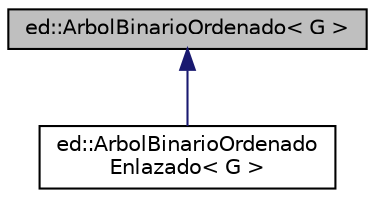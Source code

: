 digraph "ed::ArbolBinarioOrdenado&lt; G &gt;"
{
  edge [fontname="Helvetica",fontsize="10",labelfontname="Helvetica",labelfontsize="10"];
  node [fontname="Helvetica",fontsize="10",shape=record];
  Node0 [label="ed::ArbolBinarioOrdenado\< G \>",height=0.2,width=0.4,color="black", fillcolor="grey75", style="filled", fontcolor="black"];
  Node0 -> Node1 [dir="back",color="midnightblue",fontsize="10",style="solid",fontname="Helvetica"];
  Node1 [label="ed::ArbolBinarioOrdenado\lEnlazado\< G \>",height=0.2,width=0.4,color="black", fillcolor="white", style="filled",URL="$classed_1_1ArbolBinarioOrdenadoEnlazado.html",tooltip="Interfaz para definir un ArbolBinario ordenado. "];
}

